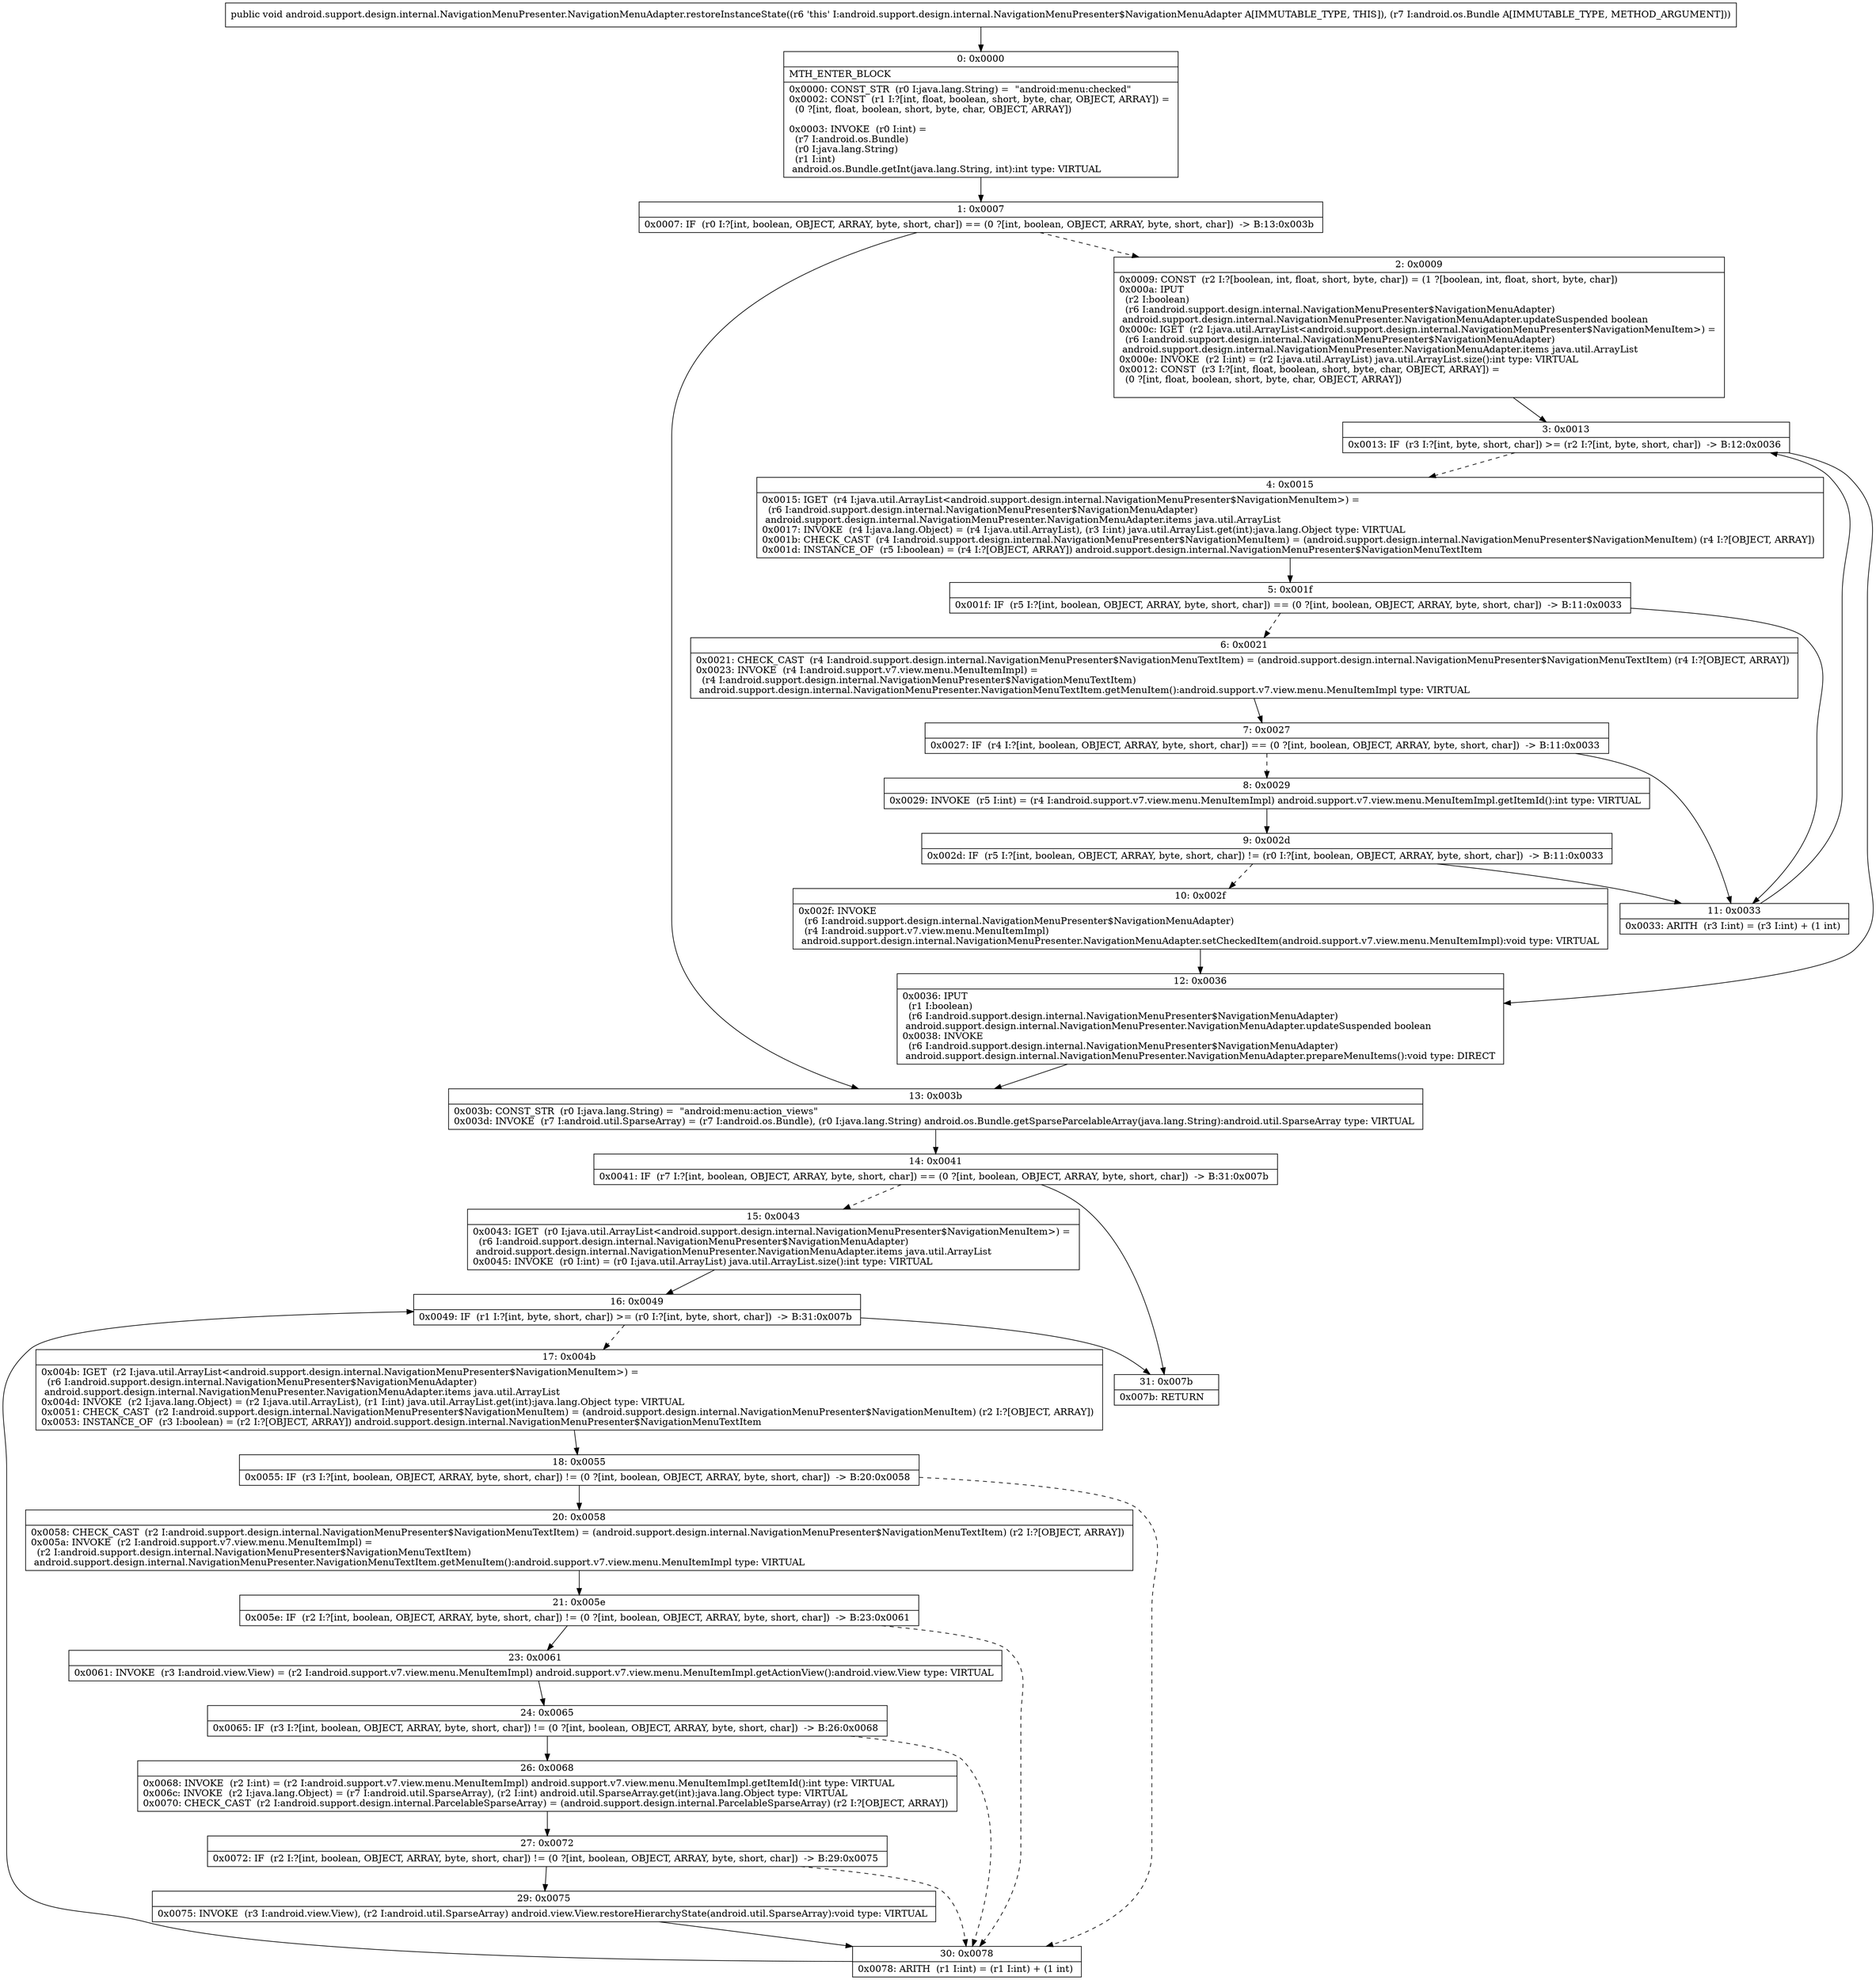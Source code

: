 digraph "CFG forandroid.support.design.internal.NavigationMenuPresenter.NavigationMenuAdapter.restoreInstanceState(Landroid\/os\/Bundle;)V" {
Node_0 [shape=record,label="{0\:\ 0x0000|MTH_ENTER_BLOCK\l|0x0000: CONST_STR  (r0 I:java.lang.String) =  \"android:menu:checked\" \l0x0002: CONST  (r1 I:?[int, float, boolean, short, byte, char, OBJECT, ARRAY]) = \l  (0 ?[int, float, boolean, short, byte, char, OBJECT, ARRAY])\l \l0x0003: INVOKE  (r0 I:int) = \l  (r7 I:android.os.Bundle)\l  (r0 I:java.lang.String)\l  (r1 I:int)\l android.os.Bundle.getInt(java.lang.String, int):int type: VIRTUAL \l}"];
Node_1 [shape=record,label="{1\:\ 0x0007|0x0007: IF  (r0 I:?[int, boolean, OBJECT, ARRAY, byte, short, char]) == (0 ?[int, boolean, OBJECT, ARRAY, byte, short, char])  \-\> B:13:0x003b \l}"];
Node_2 [shape=record,label="{2\:\ 0x0009|0x0009: CONST  (r2 I:?[boolean, int, float, short, byte, char]) = (1 ?[boolean, int, float, short, byte, char]) \l0x000a: IPUT  \l  (r2 I:boolean)\l  (r6 I:android.support.design.internal.NavigationMenuPresenter$NavigationMenuAdapter)\l android.support.design.internal.NavigationMenuPresenter.NavigationMenuAdapter.updateSuspended boolean \l0x000c: IGET  (r2 I:java.util.ArrayList\<android.support.design.internal.NavigationMenuPresenter$NavigationMenuItem\>) = \l  (r6 I:android.support.design.internal.NavigationMenuPresenter$NavigationMenuAdapter)\l android.support.design.internal.NavigationMenuPresenter.NavigationMenuAdapter.items java.util.ArrayList \l0x000e: INVOKE  (r2 I:int) = (r2 I:java.util.ArrayList) java.util.ArrayList.size():int type: VIRTUAL \l0x0012: CONST  (r3 I:?[int, float, boolean, short, byte, char, OBJECT, ARRAY]) = \l  (0 ?[int, float, boolean, short, byte, char, OBJECT, ARRAY])\l \l}"];
Node_3 [shape=record,label="{3\:\ 0x0013|0x0013: IF  (r3 I:?[int, byte, short, char]) \>= (r2 I:?[int, byte, short, char])  \-\> B:12:0x0036 \l}"];
Node_4 [shape=record,label="{4\:\ 0x0015|0x0015: IGET  (r4 I:java.util.ArrayList\<android.support.design.internal.NavigationMenuPresenter$NavigationMenuItem\>) = \l  (r6 I:android.support.design.internal.NavigationMenuPresenter$NavigationMenuAdapter)\l android.support.design.internal.NavigationMenuPresenter.NavigationMenuAdapter.items java.util.ArrayList \l0x0017: INVOKE  (r4 I:java.lang.Object) = (r4 I:java.util.ArrayList), (r3 I:int) java.util.ArrayList.get(int):java.lang.Object type: VIRTUAL \l0x001b: CHECK_CAST  (r4 I:android.support.design.internal.NavigationMenuPresenter$NavigationMenuItem) = (android.support.design.internal.NavigationMenuPresenter$NavigationMenuItem) (r4 I:?[OBJECT, ARRAY]) \l0x001d: INSTANCE_OF  (r5 I:boolean) = (r4 I:?[OBJECT, ARRAY]) android.support.design.internal.NavigationMenuPresenter$NavigationMenuTextItem \l}"];
Node_5 [shape=record,label="{5\:\ 0x001f|0x001f: IF  (r5 I:?[int, boolean, OBJECT, ARRAY, byte, short, char]) == (0 ?[int, boolean, OBJECT, ARRAY, byte, short, char])  \-\> B:11:0x0033 \l}"];
Node_6 [shape=record,label="{6\:\ 0x0021|0x0021: CHECK_CAST  (r4 I:android.support.design.internal.NavigationMenuPresenter$NavigationMenuTextItem) = (android.support.design.internal.NavigationMenuPresenter$NavigationMenuTextItem) (r4 I:?[OBJECT, ARRAY]) \l0x0023: INVOKE  (r4 I:android.support.v7.view.menu.MenuItemImpl) = \l  (r4 I:android.support.design.internal.NavigationMenuPresenter$NavigationMenuTextItem)\l android.support.design.internal.NavigationMenuPresenter.NavigationMenuTextItem.getMenuItem():android.support.v7.view.menu.MenuItemImpl type: VIRTUAL \l}"];
Node_7 [shape=record,label="{7\:\ 0x0027|0x0027: IF  (r4 I:?[int, boolean, OBJECT, ARRAY, byte, short, char]) == (0 ?[int, boolean, OBJECT, ARRAY, byte, short, char])  \-\> B:11:0x0033 \l}"];
Node_8 [shape=record,label="{8\:\ 0x0029|0x0029: INVOKE  (r5 I:int) = (r4 I:android.support.v7.view.menu.MenuItemImpl) android.support.v7.view.menu.MenuItemImpl.getItemId():int type: VIRTUAL \l}"];
Node_9 [shape=record,label="{9\:\ 0x002d|0x002d: IF  (r5 I:?[int, boolean, OBJECT, ARRAY, byte, short, char]) != (r0 I:?[int, boolean, OBJECT, ARRAY, byte, short, char])  \-\> B:11:0x0033 \l}"];
Node_10 [shape=record,label="{10\:\ 0x002f|0x002f: INVOKE  \l  (r6 I:android.support.design.internal.NavigationMenuPresenter$NavigationMenuAdapter)\l  (r4 I:android.support.v7.view.menu.MenuItemImpl)\l android.support.design.internal.NavigationMenuPresenter.NavigationMenuAdapter.setCheckedItem(android.support.v7.view.menu.MenuItemImpl):void type: VIRTUAL \l}"];
Node_11 [shape=record,label="{11\:\ 0x0033|0x0033: ARITH  (r3 I:int) = (r3 I:int) + (1 int) \l}"];
Node_12 [shape=record,label="{12\:\ 0x0036|0x0036: IPUT  \l  (r1 I:boolean)\l  (r6 I:android.support.design.internal.NavigationMenuPresenter$NavigationMenuAdapter)\l android.support.design.internal.NavigationMenuPresenter.NavigationMenuAdapter.updateSuspended boolean \l0x0038: INVOKE  \l  (r6 I:android.support.design.internal.NavigationMenuPresenter$NavigationMenuAdapter)\l android.support.design.internal.NavigationMenuPresenter.NavigationMenuAdapter.prepareMenuItems():void type: DIRECT \l}"];
Node_13 [shape=record,label="{13\:\ 0x003b|0x003b: CONST_STR  (r0 I:java.lang.String) =  \"android:menu:action_views\" \l0x003d: INVOKE  (r7 I:android.util.SparseArray) = (r7 I:android.os.Bundle), (r0 I:java.lang.String) android.os.Bundle.getSparseParcelableArray(java.lang.String):android.util.SparseArray type: VIRTUAL \l}"];
Node_14 [shape=record,label="{14\:\ 0x0041|0x0041: IF  (r7 I:?[int, boolean, OBJECT, ARRAY, byte, short, char]) == (0 ?[int, boolean, OBJECT, ARRAY, byte, short, char])  \-\> B:31:0x007b \l}"];
Node_15 [shape=record,label="{15\:\ 0x0043|0x0043: IGET  (r0 I:java.util.ArrayList\<android.support.design.internal.NavigationMenuPresenter$NavigationMenuItem\>) = \l  (r6 I:android.support.design.internal.NavigationMenuPresenter$NavigationMenuAdapter)\l android.support.design.internal.NavigationMenuPresenter.NavigationMenuAdapter.items java.util.ArrayList \l0x0045: INVOKE  (r0 I:int) = (r0 I:java.util.ArrayList) java.util.ArrayList.size():int type: VIRTUAL \l}"];
Node_16 [shape=record,label="{16\:\ 0x0049|0x0049: IF  (r1 I:?[int, byte, short, char]) \>= (r0 I:?[int, byte, short, char])  \-\> B:31:0x007b \l}"];
Node_17 [shape=record,label="{17\:\ 0x004b|0x004b: IGET  (r2 I:java.util.ArrayList\<android.support.design.internal.NavigationMenuPresenter$NavigationMenuItem\>) = \l  (r6 I:android.support.design.internal.NavigationMenuPresenter$NavigationMenuAdapter)\l android.support.design.internal.NavigationMenuPresenter.NavigationMenuAdapter.items java.util.ArrayList \l0x004d: INVOKE  (r2 I:java.lang.Object) = (r2 I:java.util.ArrayList), (r1 I:int) java.util.ArrayList.get(int):java.lang.Object type: VIRTUAL \l0x0051: CHECK_CAST  (r2 I:android.support.design.internal.NavigationMenuPresenter$NavigationMenuItem) = (android.support.design.internal.NavigationMenuPresenter$NavigationMenuItem) (r2 I:?[OBJECT, ARRAY]) \l0x0053: INSTANCE_OF  (r3 I:boolean) = (r2 I:?[OBJECT, ARRAY]) android.support.design.internal.NavigationMenuPresenter$NavigationMenuTextItem \l}"];
Node_18 [shape=record,label="{18\:\ 0x0055|0x0055: IF  (r3 I:?[int, boolean, OBJECT, ARRAY, byte, short, char]) != (0 ?[int, boolean, OBJECT, ARRAY, byte, short, char])  \-\> B:20:0x0058 \l}"];
Node_20 [shape=record,label="{20\:\ 0x0058|0x0058: CHECK_CAST  (r2 I:android.support.design.internal.NavigationMenuPresenter$NavigationMenuTextItem) = (android.support.design.internal.NavigationMenuPresenter$NavigationMenuTextItem) (r2 I:?[OBJECT, ARRAY]) \l0x005a: INVOKE  (r2 I:android.support.v7.view.menu.MenuItemImpl) = \l  (r2 I:android.support.design.internal.NavigationMenuPresenter$NavigationMenuTextItem)\l android.support.design.internal.NavigationMenuPresenter.NavigationMenuTextItem.getMenuItem():android.support.v7.view.menu.MenuItemImpl type: VIRTUAL \l}"];
Node_21 [shape=record,label="{21\:\ 0x005e|0x005e: IF  (r2 I:?[int, boolean, OBJECT, ARRAY, byte, short, char]) != (0 ?[int, boolean, OBJECT, ARRAY, byte, short, char])  \-\> B:23:0x0061 \l}"];
Node_23 [shape=record,label="{23\:\ 0x0061|0x0061: INVOKE  (r3 I:android.view.View) = (r2 I:android.support.v7.view.menu.MenuItemImpl) android.support.v7.view.menu.MenuItemImpl.getActionView():android.view.View type: VIRTUAL \l}"];
Node_24 [shape=record,label="{24\:\ 0x0065|0x0065: IF  (r3 I:?[int, boolean, OBJECT, ARRAY, byte, short, char]) != (0 ?[int, boolean, OBJECT, ARRAY, byte, short, char])  \-\> B:26:0x0068 \l}"];
Node_26 [shape=record,label="{26\:\ 0x0068|0x0068: INVOKE  (r2 I:int) = (r2 I:android.support.v7.view.menu.MenuItemImpl) android.support.v7.view.menu.MenuItemImpl.getItemId():int type: VIRTUAL \l0x006c: INVOKE  (r2 I:java.lang.Object) = (r7 I:android.util.SparseArray), (r2 I:int) android.util.SparseArray.get(int):java.lang.Object type: VIRTUAL \l0x0070: CHECK_CAST  (r2 I:android.support.design.internal.ParcelableSparseArray) = (android.support.design.internal.ParcelableSparseArray) (r2 I:?[OBJECT, ARRAY]) \l}"];
Node_27 [shape=record,label="{27\:\ 0x0072|0x0072: IF  (r2 I:?[int, boolean, OBJECT, ARRAY, byte, short, char]) != (0 ?[int, boolean, OBJECT, ARRAY, byte, short, char])  \-\> B:29:0x0075 \l}"];
Node_29 [shape=record,label="{29\:\ 0x0075|0x0075: INVOKE  (r3 I:android.view.View), (r2 I:android.util.SparseArray) android.view.View.restoreHierarchyState(android.util.SparseArray):void type: VIRTUAL \l}"];
Node_30 [shape=record,label="{30\:\ 0x0078|0x0078: ARITH  (r1 I:int) = (r1 I:int) + (1 int) \l}"];
Node_31 [shape=record,label="{31\:\ 0x007b|0x007b: RETURN   \l}"];
MethodNode[shape=record,label="{public void android.support.design.internal.NavigationMenuPresenter.NavigationMenuAdapter.restoreInstanceState((r6 'this' I:android.support.design.internal.NavigationMenuPresenter$NavigationMenuAdapter A[IMMUTABLE_TYPE, THIS]), (r7 I:android.os.Bundle A[IMMUTABLE_TYPE, METHOD_ARGUMENT])) }"];
MethodNode -> Node_0;
Node_0 -> Node_1;
Node_1 -> Node_2[style=dashed];
Node_1 -> Node_13;
Node_2 -> Node_3;
Node_3 -> Node_4[style=dashed];
Node_3 -> Node_12;
Node_4 -> Node_5;
Node_5 -> Node_6[style=dashed];
Node_5 -> Node_11;
Node_6 -> Node_7;
Node_7 -> Node_8[style=dashed];
Node_7 -> Node_11;
Node_8 -> Node_9;
Node_9 -> Node_10[style=dashed];
Node_9 -> Node_11;
Node_10 -> Node_12;
Node_11 -> Node_3;
Node_12 -> Node_13;
Node_13 -> Node_14;
Node_14 -> Node_15[style=dashed];
Node_14 -> Node_31;
Node_15 -> Node_16;
Node_16 -> Node_17[style=dashed];
Node_16 -> Node_31;
Node_17 -> Node_18;
Node_18 -> Node_20;
Node_18 -> Node_30[style=dashed];
Node_20 -> Node_21;
Node_21 -> Node_23;
Node_21 -> Node_30[style=dashed];
Node_23 -> Node_24;
Node_24 -> Node_26;
Node_24 -> Node_30[style=dashed];
Node_26 -> Node_27;
Node_27 -> Node_29;
Node_27 -> Node_30[style=dashed];
Node_29 -> Node_30;
Node_30 -> Node_16;
}

